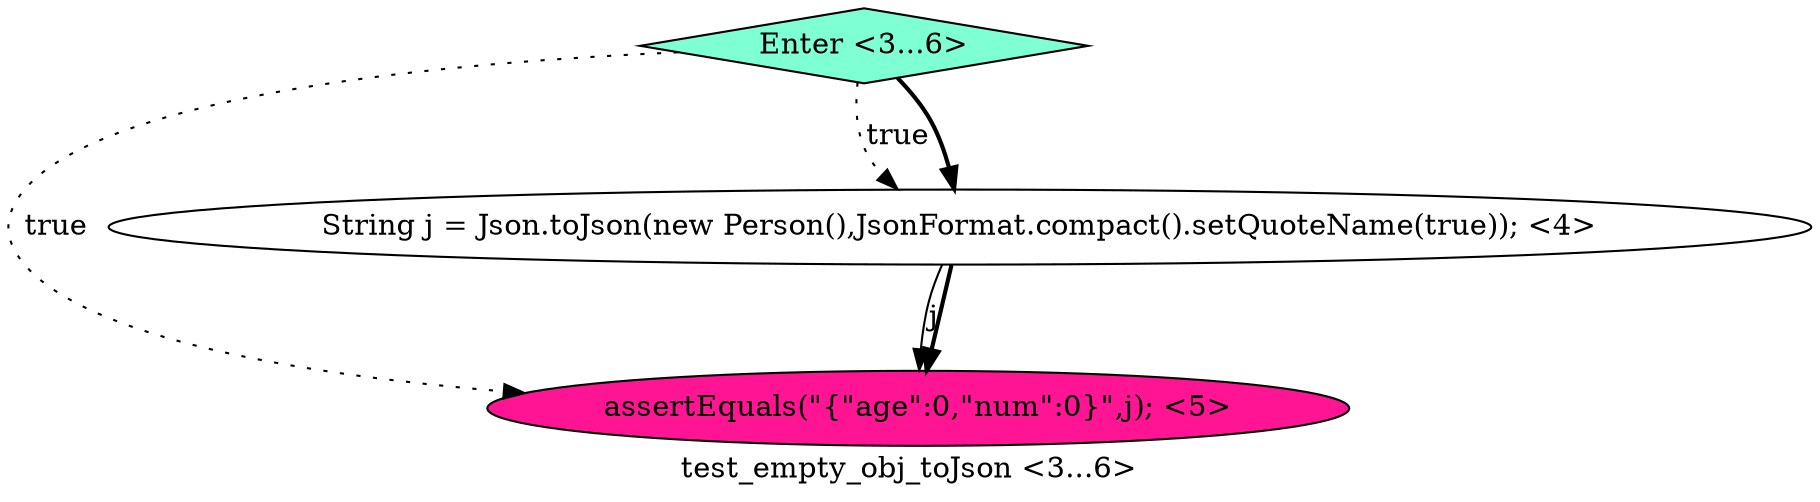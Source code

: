 digraph PDG {
label = "test_empty_obj_toJson <3...6>";
0.1 [style = filled, label = "assertEquals(\"{\"age\":0,\"num\":0}\",j); <5>", fillcolor = deeppink, shape = ellipse];
0.0 [style = filled, label = "String j = Json.toJson(new Person(),JsonFormat.compact().setQuoteName(true)); <4>", fillcolor = white, shape = ellipse];
0.2 [style = filled, label = "Enter <3...6>", fillcolor = aquamarine, shape = diamond];
0.0 -> 0.1 [style = solid, label="j"];
0.0 -> 0.1 [style = bold, label=""];
0.2 -> 0.0 [style = dotted, label="true"];
0.2 -> 0.0 [style = bold, label=""];
0.2 -> 0.1 [style = dotted, label="true"];
}
